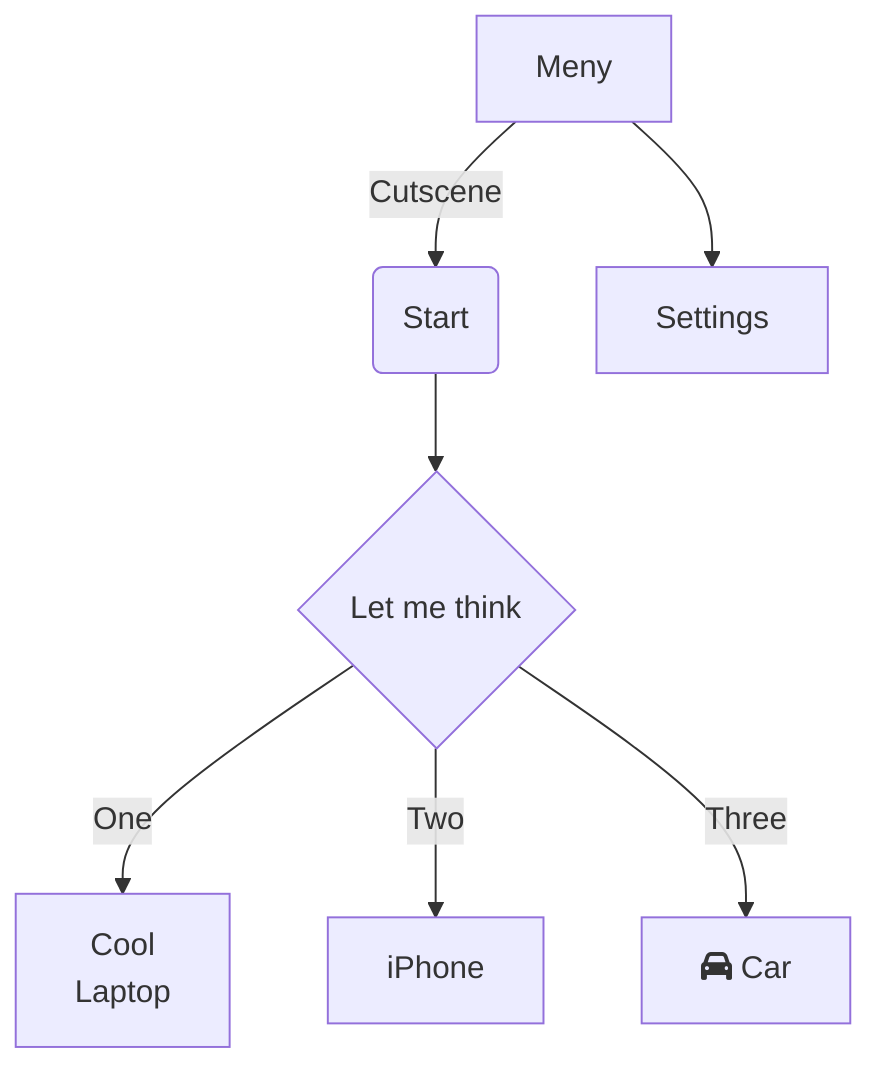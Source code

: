 graph TD
    A[Meny] -->|Cutscene| B(Start)
    A[Meny] --> Settings
    B --> C{Let me think}
    C -->|One| D["Cool <br> Laptop"]
    C -->|Two| E[iPhone]
    C -->|Three| F[fa:fa-car Car]